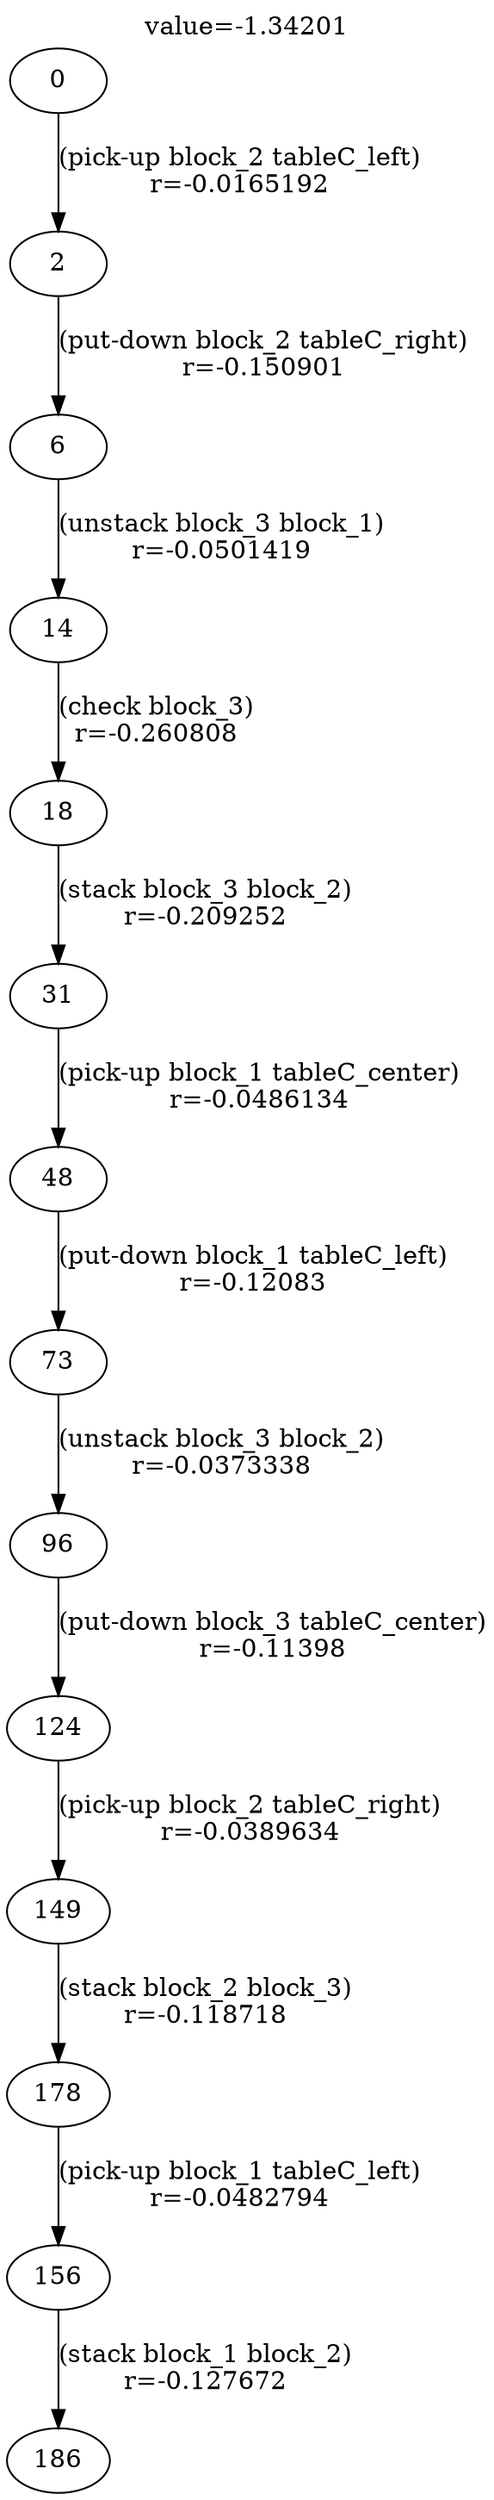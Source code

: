 digraph g{
label="value=-1.34201"
labelloc=top
0->2 [ label="(pick-up block_2 tableC_left)
r=-0.0165192" ];
2->6 [ label="(put-down block_2 tableC_right)
r=-0.150901" ];
6->14 [ label="(unstack block_3 block_1)
r=-0.0501419" ];
14->18 [ label="(check block_3)
r=-0.260808" ];
18->31 [ label="(stack block_3 block_2)
r=-0.209252" ];
31->48 [ label="(pick-up block_1 tableC_center)
r=-0.0486134" ];
48->73 [ label="(put-down block_1 tableC_left)
r=-0.12083" ];
73->96 [ label="(unstack block_3 block_2)
r=-0.0373338" ];
96->124 [ label="(put-down block_3 tableC_center)
r=-0.11398" ];
124->149 [ label="(pick-up block_2 tableC_right)
r=-0.0389634" ];
149->178 [ label="(stack block_2 block_3)
r=-0.118718" ];
178->156 [ label="(pick-up block_1 tableC_left)
r=-0.0482794" ];
156->186 [ label="(stack block_1 block_2)
r=-0.127672" ];
}
